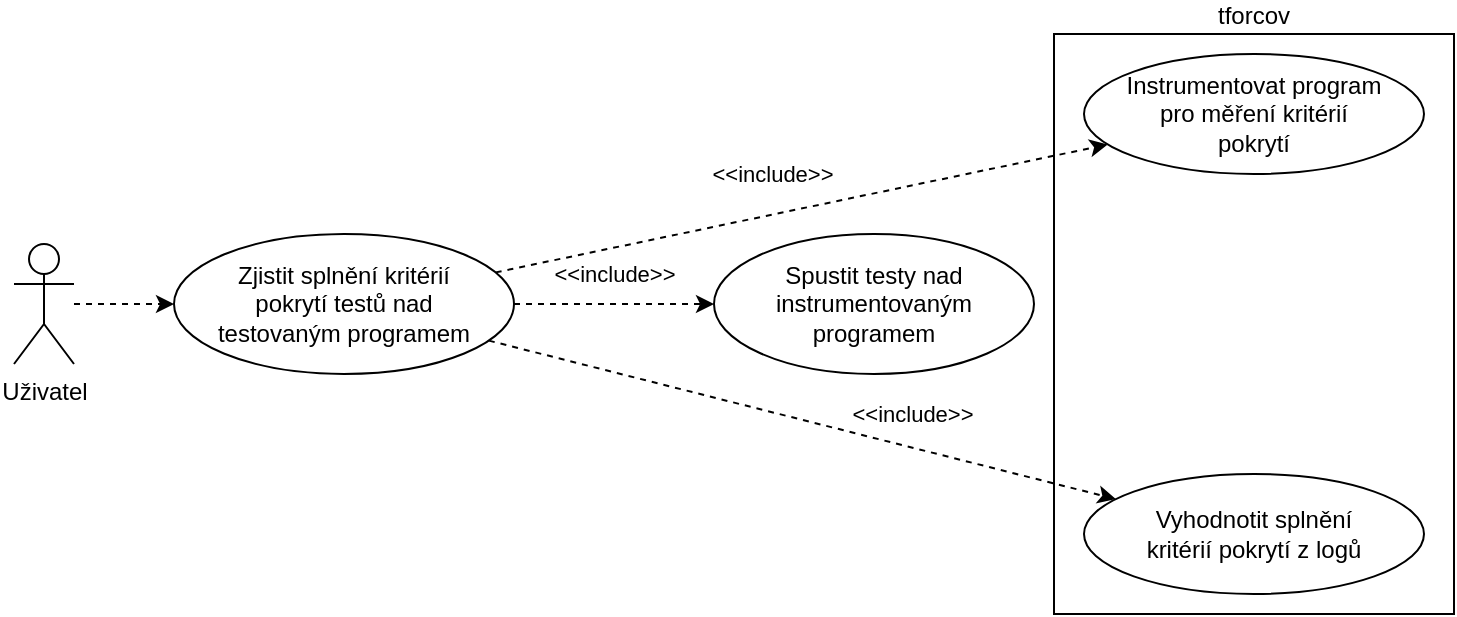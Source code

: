 <mxfile version="15.5.8" type="github">
  <diagram id="A_DIPcTSvIDffPGMHXBD" name="Page-1">
    <mxGraphModel dx="813" dy="435" grid="1" gridSize="10" guides="1" tooltips="1" connect="1" arrows="1" fold="1" page="1" pageScale="1" pageWidth="827" pageHeight="1169" math="0" shadow="0">
      <root>
        <mxCell id="0" />
        <mxCell id="1" parent="0" />
        <mxCell id="qeYW3MDQMWHEB59Xtyxx-10" value="tforcov" style="rounded=0;whiteSpace=wrap;html=1;align=center;labelPosition=center;verticalLabelPosition=top;verticalAlign=bottom;" vertex="1" parent="1">
          <mxGeometry x="610" y="60" width="200" height="290" as="geometry" />
        </mxCell>
        <mxCell id="qeYW3MDQMWHEB59Xtyxx-1" value="Uživatel" style="shape=umlActor;verticalLabelPosition=bottom;verticalAlign=top;html=1;outlineConnect=0;" vertex="1" parent="1">
          <mxGeometry x="90" y="165" width="30" height="60" as="geometry" />
        </mxCell>
        <mxCell id="qeYW3MDQMWHEB59Xtyxx-4" value="Instrumentovat program pro měření kritérií pokrytí" style="ellipse;whiteSpace=wrap;html=1;spacing=20;" vertex="1" parent="1">
          <mxGeometry x="625" y="70" width="170" height="60" as="geometry" />
        </mxCell>
        <mxCell id="qeYW3MDQMWHEB59Xtyxx-5" value="Vyhodnotit splnění kritérií pokrytí z logů" style="ellipse;whiteSpace=wrap;html=1;spacing=20;" vertex="1" parent="1">
          <mxGeometry x="625" y="280" width="170" height="60" as="geometry" />
        </mxCell>
        <mxCell id="qeYW3MDQMWHEB59Xtyxx-12" value="Spustit testy nad instrumentovaným programem" style="ellipse;whiteSpace=wrap;html=1;align=center;spacing=20;" vertex="1" parent="1">
          <mxGeometry x="440" y="160" width="160" height="70" as="geometry" />
        </mxCell>
        <mxCell id="qeYW3MDQMWHEB59Xtyxx-15" value="Zjistit splnění kritérií pokrytí testů nad testovaným programem" style="ellipse;whiteSpace=wrap;html=1;align=center;spacing=20;" vertex="1" parent="1">
          <mxGeometry x="170" y="160" width="170" height="70" as="geometry" />
        </mxCell>
        <mxCell id="qeYW3MDQMWHEB59Xtyxx-16" value="" style="endArrow=classic;html=1;rounded=0;dashed=1;" edge="1" parent="1" source="qeYW3MDQMWHEB59Xtyxx-1" target="qeYW3MDQMWHEB59Xtyxx-15">
          <mxGeometry width="50" height="50" relative="1" as="geometry">
            <mxPoint x="410" y="180" as="sourcePoint" />
            <mxPoint x="460" y="130" as="targetPoint" />
          </mxGeometry>
        </mxCell>
        <mxCell id="qeYW3MDQMWHEB59Xtyxx-17" value="&amp;lt;&amp;lt;include&amp;gt;&amp;gt;" style="endArrow=classic;html=1;rounded=0;dashed=1;" edge="1" parent="1" source="qeYW3MDQMWHEB59Xtyxx-15" target="qeYW3MDQMWHEB59Xtyxx-12">
          <mxGeometry y="15" width="50" height="50" relative="1" as="geometry">
            <mxPoint x="410" y="180" as="sourcePoint" />
            <mxPoint x="460" y="130" as="targetPoint" />
            <mxPoint as="offset" />
          </mxGeometry>
        </mxCell>
        <mxCell id="qeYW3MDQMWHEB59Xtyxx-18" value="&amp;lt;&amp;lt;include&amp;gt;&amp;gt;" style="endArrow=classic;html=1;rounded=0;dashed=1;" edge="1" parent="1" source="qeYW3MDQMWHEB59Xtyxx-15" target="qeYW3MDQMWHEB59Xtyxx-5">
          <mxGeometry x="0.326" y="16" width="50" height="50" relative="1" as="geometry">
            <mxPoint x="390" y="205" as="sourcePoint" />
            <mxPoint x="450" y="205" as="targetPoint" />
            <mxPoint as="offset" />
          </mxGeometry>
        </mxCell>
        <mxCell id="qeYW3MDQMWHEB59Xtyxx-19" value="&amp;lt;&amp;lt;include&amp;gt;&amp;gt;" style="endArrow=classic;html=1;rounded=0;dashed=1;" edge="1" parent="1" source="qeYW3MDQMWHEB59Xtyxx-15" target="qeYW3MDQMWHEB59Xtyxx-4">
          <mxGeometry x="-0.068" y="20" width="50" height="50" relative="1" as="geometry">
            <mxPoint x="400" y="215" as="sourcePoint" />
            <mxPoint x="460" y="215" as="targetPoint" />
            <mxPoint as="offset" />
          </mxGeometry>
        </mxCell>
      </root>
    </mxGraphModel>
  </diagram>
</mxfile>
